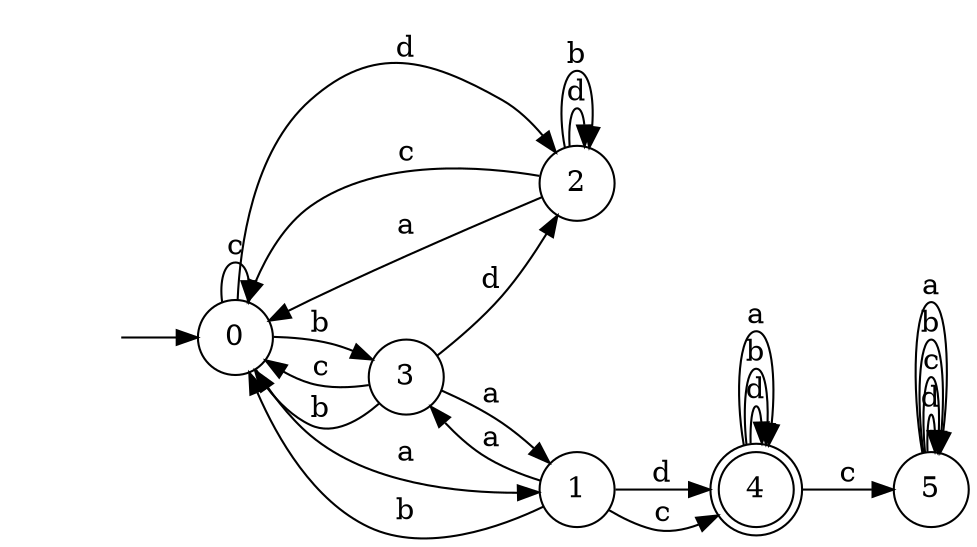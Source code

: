 digraph {
  rankdir=LR;
  0 [label="0", shape = circle];
  0 -> 2 [label="d"];
  0 -> 0 [label="c"];
  0 -> 3 [label="b"];
  0 -> 1 [label="a"];
  1 [label="1", shape = circle];
  1 -> 4 [label="d"];
  1 -> 4 [label="c"];
  1 -> 0 [label="b"];
  1 -> 3 [label="a"];
  2 [label="2", shape = circle];
  2 -> 2 [label="d"];
  2 -> 0 [label="c"];
  2 -> 2 [label="b"];
  2 -> 0 [label="a"];
  3 [label="3", shape = circle];
  3 -> 2 [label="d"];
  3 -> 0 [label="c"];
  3 -> 0 [label="b"];
  3 -> 1 [label="a"];
  4 [label="4", shape = doublecircle];
  4 -> 4 [label="d"];
  4 -> 5 [label="c"];
  4 -> 4 [label="b"];
  4 -> 4 [label="a"];
  5 [label="5", shape = circle];
  5 -> 5 [label="d"];
  5 -> 5 [label="c"];
  5 -> 5 [label="b"];
  5 -> 5 [label="a"];
  6 [label="", shape = plaintext];
  6 -> 0 [label=""];
}
